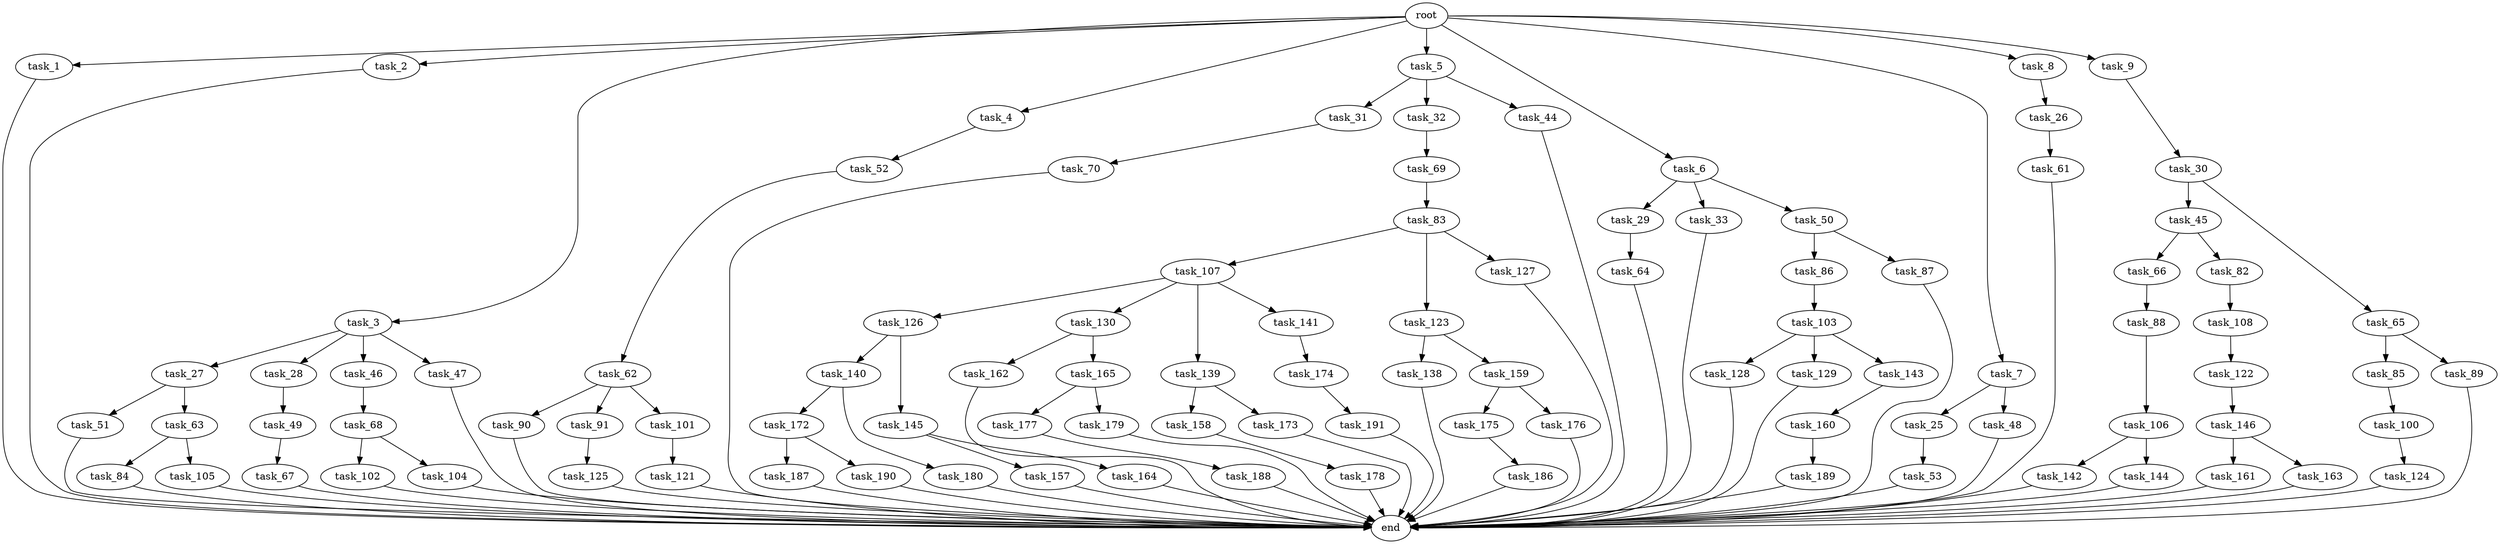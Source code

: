 digraph G {
  root [size="0.000000"];
  task_1 [size="10.240000"];
  task_2 [size="10.240000"];
  task_3 [size="10.240000"];
  task_4 [size="10.240000"];
  task_5 [size="10.240000"];
  task_6 [size="10.240000"];
  task_7 [size="10.240000"];
  task_8 [size="10.240000"];
  task_9 [size="10.240000"];
  task_25 [size="773094113.280000"];
  task_26 [size="8589934592.000000"];
  task_27 [size="4209067950.080000"];
  task_28 [size="4209067950.080000"];
  task_29 [size="773094113.280000"];
  task_30 [size="343597383.680000"];
  task_31 [size="6957847019.520000"];
  task_32 [size="6957847019.520000"];
  task_33 [size="773094113.280000"];
  task_44 [size="6957847019.520000"];
  task_45 [size="343597383.680000"];
  task_46 [size="4209067950.080000"];
  task_47 [size="4209067950.080000"];
  task_48 [size="773094113.280000"];
  task_49 [size="1374389534.720000"];
  task_50 [size="773094113.280000"];
  task_51 [size="343597383.680000"];
  task_52 [size="6957847019.520000"];
  task_53 [size="2147483648.000000"];
  task_61 [size="2147483648.000000"];
  task_62 [size="6957847019.520000"];
  task_63 [size="343597383.680000"];
  task_64 [size="3092376453.120000"];
  task_65 [size="343597383.680000"];
  task_66 [size="773094113.280000"];
  task_67 [size="5497558138.880000"];
  task_68 [size="3092376453.120000"];
  task_69 [size="3092376453.120000"];
  task_70 [size="6957847019.520000"];
  task_82 [size="773094113.280000"];
  task_83 [size="3092376453.120000"];
  task_84 [size="2147483648.000000"];
  task_85 [size="4209067950.080000"];
  task_86 [size="6957847019.520000"];
  task_87 [size="6957847019.520000"];
  task_88 [size="6957847019.520000"];
  task_89 [size="4209067950.080000"];
  task_90 [size="6957847019.520000"];
  task_91 [size="6957847019.520000"];
  task_100 [size="5497558138.880000"];
  task_101 [size="6957847019.520000"];
  task_102 [size="1374389534.720000"];
  task_103 [size="6957847019.520000"];
  task_104 [size="1374389534.720000"];
  task_105 [size="2147483648.000000"];
  task_106 [size="2147483648.000000"];
  task_107 [size="3092376453.120000"];
  task_108 [size="343597383.680000"];
  task_121 [size="773094113.280000"];
  task_122 [size="3092376453.120000"];
  task_123 [size="3092376453.120000"];
  task_124 [size="1374389534.720000"];
  task_125 [size="773094113.280000"];
  task_126 [size="1374389534.720000"];
  task_127 [size="3092376453.120000"];
  task_128 [size="773094113.280000"];
  task_129 [size="773094113.280000"];
  task_130 [size="1374389534.720000"];
  task_138 [size="5497558138.880000"];
  task_139 [size="1374389534.720000"];
  task_140 [size="8589934592.000000"];
  task_141 [size="1374389534.720000"];
  task_142 [size="1374389534.720000"];
  task_143 [size="773094113.280000"];
  task_144 [size="1374389534.720000"];
  task_145 [size="8589934592.000000"];
  task_146 [size="2147483648.000000"];
  task_157 [size="2147483648.000000"];
  task_158 [size="6957847019.520000"];
  task_159 [size="5497558138.880000"];
  task_160 [size="8589934592.000000"];
  task_161 [size="773094113.280000"];
  task_162 [size="8589934592.000000"];
  task_163 [size="773094113.280000"];
  task_164 [size="2147483648.000000"];
  task_165 [size="8589934592.000000"];
  task_172 [size="343597383.680000"];
  task_173 [size="6957847019.520000"];
  task_174 [size="8589934592.000000"];
  task_175 [size="8589934592.000000"];
  task_176 [size="8589934592.000000"];
  task_177 [size="6957847019.520000"];
  task_178 [size="343597383.680000"];
  task_179 [size="6957847019.520000"];
  task_180 [size="343597383.680000"];
  task_186 [size="3092376453.120000"];
  task_187 [size="773094113.280000"];
  task_188 [size="2147483648.000000"];
  task_189 [size="3092376453.120000"];
  task_190 [size="773094113.280000"];
  task_191 [size="4209067950.080000"];
  end [size="0.000000"];

  root -> task_1 [size="1.000000"];
  root -> task_2 [size="1.000000"];
  root -> task_3 [size="1.000000"];
  root -> task_4 [size="1.000000"];
  root -> task_5 [size="1.000000"];
  root -> task_6 [size="1.000000"];
  root -> task_7 [size="1.000000"];
  root -> task_8 [size="1.000000"];
  root -> task_9 [size="1.000000"];
  task_1 -> end [size="1.000000"];
  task_2 -> end [size="1.000000"];
  task_3 -> task_27 [size="411041792.000000"];
  task_3 -> task_28 [size="411041792.000000"];
  task_3 -> task_46 [size="411041792.000000"];
  task_3 -> task_47 [size="411041792.000000"];
  task_4 -> task_52 [size="679477248.000000"];
  task_5 -> task_31 [size="679477248.000000"];
  task_5 -> task_32 [size="679477248.000000"];
  task_5 -> task_44 [size="679477248.000000"];
  task_6 -> task_29 [size="75497472.000000"];
  task_6 -> task_33 [size="75497472.000000"];
  task_6 -> task_50 [size="75497472.000000"];
  task_7 -> task_25 [size="75497472.000000"];
  task_7 -> task_48 [size="75497472.000000"];
  task_8 -> task_26 [size="838860800.000000"];
  task_9 -> task_30 [size="33554432.000000"];
  task_25 -> task_53 [size="209715200.000000"];
  task_26 -> task_61 [size="209715200.000000"];
  task_27 -> task_51 [size="33554432.000000"];
  task_27 -> task_63 [size="33554432.000000"];
  task_28 -> task_49 [size="134217728.000000"];
  task_29 -> task_64 [size="301989888.000000"];
  task_30 -> task_45 [size="33554432.000000"];
  task_30 -> task_65 [size="33554432.000000"];
  task_31 -> task_70 [size="679477248.000000"];
  task_32 -> task_69 [size="301989888.000000"];
  task_33 -> end [size="1.000000"];
  task_44 -> end [size="1.000000"];
  task_45 -> task_66 [size="75497472.000000"];
  task_45 -> task_82 [size="75497472.000000"];
  task_46 -> task_68 [size="301989888.000000"];
  task_47 -> end [size="1.000000"];
  task_48 -> end [size="1.000000"];
  task_49 -> task_67 [size="536870912.000000"];
  task_50 -> task_86 [size="679477248.000000"];
  task_50 -> task_87 [size="679477248.000000"];
  task_51 -> end [size="1.000000"];
  task_52 -> task_62 [size="679477248.000000"];
  task_53 -> end [size="1.000000"];
  task_61 -> end [size="1.000000"];
  task_62 -> task_90 [size="679477248.000000"];
  task_62 -> task_91 [size="679477248.000000"];
  task_62 -> task_101 [size="679477248.000000"];
  task_63 -> task_84 [size="209715200.000000"];
  task_63 -> task_105 [size="209715200.000000"];
  task_64 -> end [size="1.000000"];
  task_65 -> task_85 [size="411041792.000000"];
  task_65 -> task_89 [size="411041792.000000"];
  task_66 -> task_88 [size="679477248.000000"];
  task_67 -> end [size="1.000000"];
  task_68 -> task_102 [size="134217728.000000"];
  task_68 -> task_104 [size="134217728.000000"];
  task_69 -> task_83 [size="301989888.000000"];
  task_70 -> end [size="1.000000"];
  task_82 -> task_108 [size="33554432.000000"];
  task_83 -> task_107 [size="301989888.000000"];
  task_83 -> task_123 [size="301989888.000000"];
  task_83 -> task_127 [size="301989888.000000"];
  task_84 -> end [size="1.000000"];
  task_85 -> task_100 [size="536870912.000000"];
  task_86 -> task_103 [size="679477248.000000"];
  task_87 -> end [size="1.000000"];
  task_88 -> task_106 [size="209715200.000000"];
  task_89 -> end [size="1.000000"];
  task_90 -> end [size="1.000000"];
  task_91 -> task_125 [size="75497472.000000"];
  task_100 -> task_124 [size="134217728.000000"];
  task_101 -> task_121 [size="75497472.000000"];
  task_102 -> end [size="1.000000"];
  task_103 -> task_128 [size="75497472.000000"];
  task_103 -> task_129 [size="75497472.000000"];
  task_103 -> task_143 [size="75497472.000000"];
  task_104 -> end [size="1.000000"];
  task_105 -> end [size="1.000000"];
  task_106 -> task_142 [size="134217728.000000"];
  task_106 -> task_144 [size="134217728.000000"];
  task_107 -> task_126 [size="134217728.000000"];
  task_107 -> task_130 [size="134217728.000000"];
  task_107 -> task_139 [size="134217728.000000"];
  task_107 -> task_141 [size="134217728.000000"];
  task_108 -> task_122 [size="301989888.000000"];
  task_121 -> end [size="1.000000"];
  task_122 -> task_146 [size="209715200.000000"];
  task_123 -> task_138 [size="536870912.000000"];
  task_123 -> task_159 [size="536870912.000000"];
  task_124 -> end [size="1.000000"];
  task_125 -> end [size="1.000000"];
  task_126 -> task_140 [size="838860800.000000"];
  task_126 -> task_145 [size="838860800.000000"];
  task_127 -> end [size="1.000000"];
  task_128 -> end [size="1.000000"];
  task_129 -> end [size="1.000000"];
  task_130 -> task_162 [size="838860800.000000"];
  task_130 -> task_165 [size="838860800.000000"];
  task_138 -> end [size="1.000000"];
  task_139 -> task_158 [size="679477248.000000"];
  task_139 -> task_173 [size="679477248.000000"];
  task_140 -> task_172 [size="33554432.000000"];
  task_140 -> task_180 [size="33554432.000000"];
  task_141 -> task_174 [size="838860800.000000"];
  task_142 -> end [size="1.000000"];
  task_143 -> task_160 [size="838860800.000000"];
  task_144 -> end [size="1.000000"];
  task_145 -> task_157 [size="209715200.000000"];
  task_145 -> task_164 [size="209715200.000000"];
  task_146 -> task_161 [size="75497472.000000"];
  task_146 -> task_163 [size="75497472.000000"];
  task_157 -> end [size="1.000000"];
  task_158 -> task_178 [size="33554432.000000"];
  task_159 -> task_175 [size="838860800.000000"];
  task_159 -> task_176 [size="838860800.000000"];
  task_160 -> task_189 [size="301989888.000000"];
  task_161 -> end [size="1.000000"];
  task_162 -> end [size="1.000000"];
  task_163 -> end [size="1.000000"];
  task_164 -> end [size="1.000000"];
  task_165 -> task_177 [size="679477248.000000"];
  task_165 -> task_179 [size="679477248.000000"];
  task_172 -> task_187 [size="75497472.000000"];
  task_172 -> task_190 [size="75497472.000000"];
  task_173 -> end [size="1.000000"];
  task_174 -> task_191 [size="411041792.000000"];
  task_175 -> task_186 [size="301989888.000000"];
  task_176 -> end [size="1.000000"];
  task_177 -> task_188 [size="209715200.000000"];
  task_178 -> end [size="1.000000"];
  task_179 -> end [size="1.000000"];
  task_180 -> end [size="1.000000"];
  task_186 -> end [size="1.000000"];
  task_187 -> end [size="1.000000"];
  task_188 -> end [size="1.000000"];
  task_189 -> end [size="1.000000"];
  task_190 -> end [size="1.000000"];
  task_191 -> end [size="1.000000"];
}
